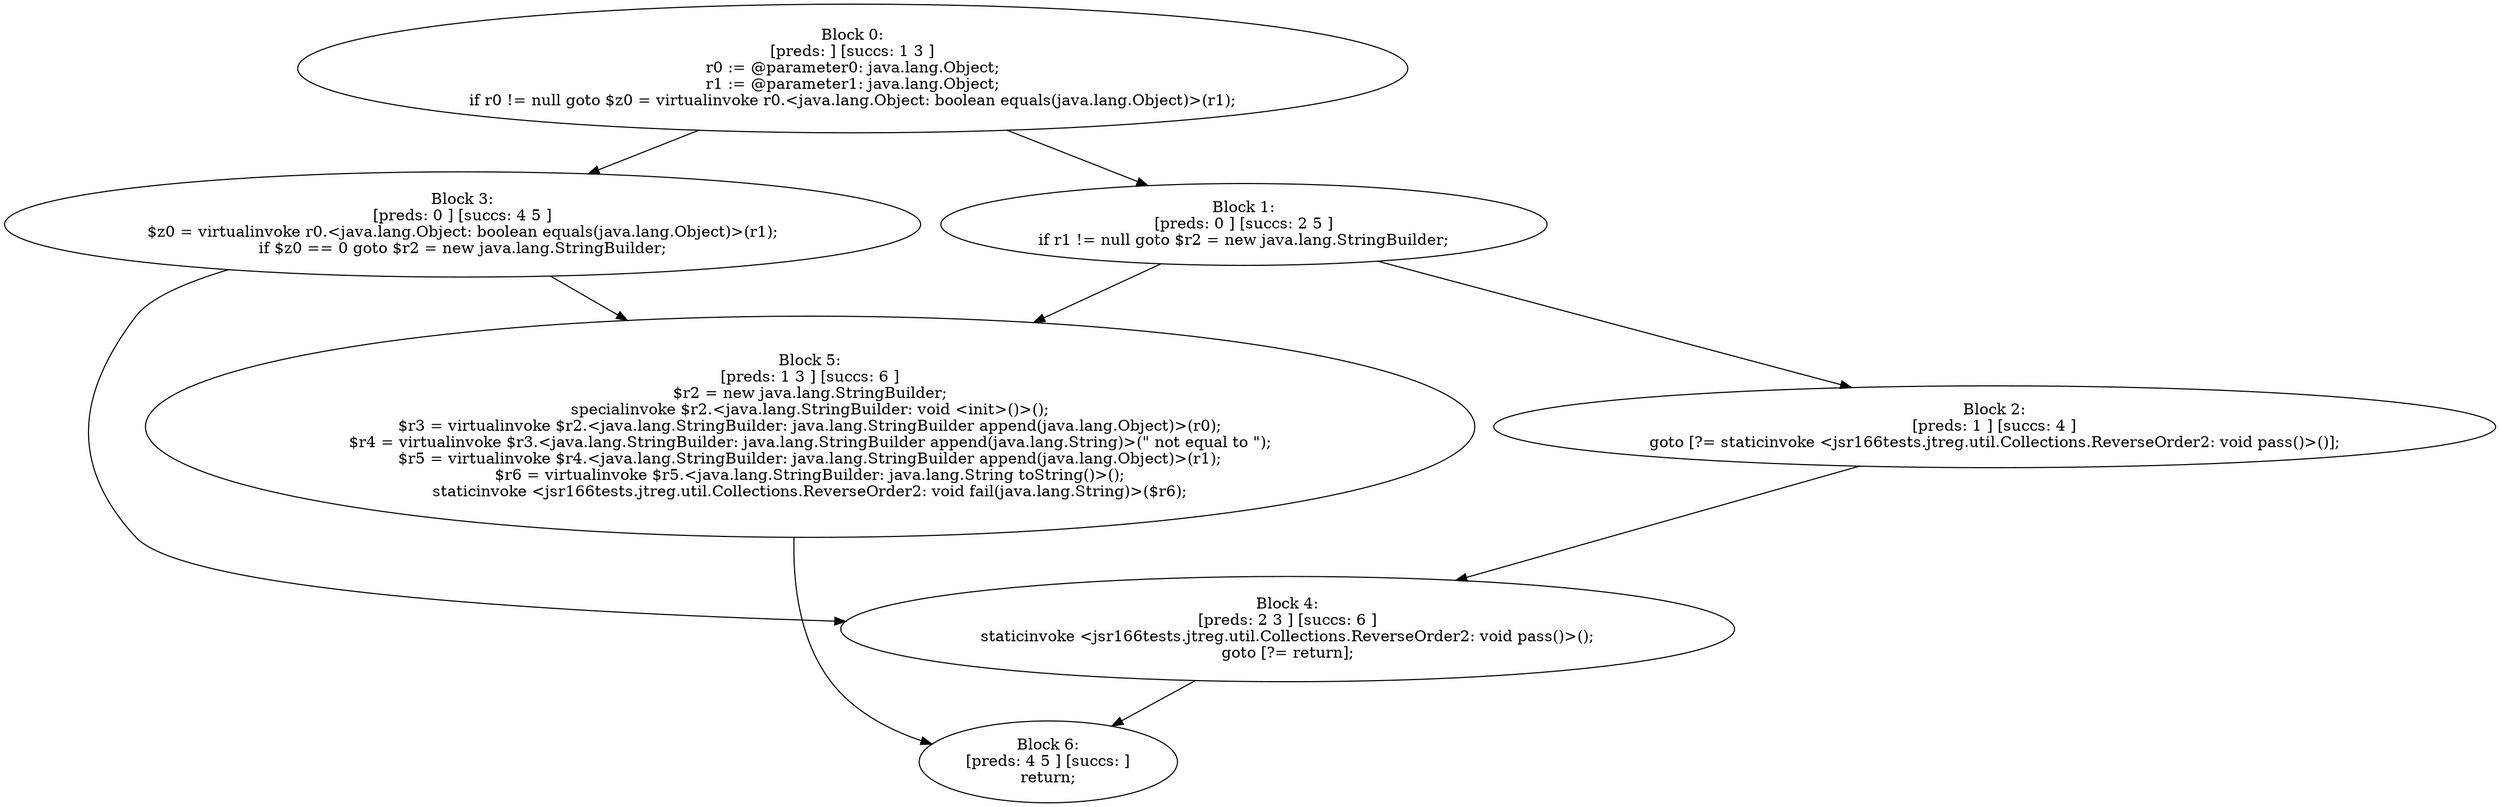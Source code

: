digraph "unitGraph" {
    "Block 0:
[preds: ] [succs: 1 3 ]
r0 := @parameter0: java.lang.Object;
r1 := @parameter1: java.lang.Object;
if r0 != null goto $z0 = virtualinvoke r0.<java.lang.Object: boolean equals(java.lang.Object)>(r1);
"
    "Block 1:
[preds: 0 ] [succs: 2 5 ]
if r1 != null goto $r2 = new java.lang.StringBuilder;
"
    "Block 2:
[preds: 1 ] [succs: 4 ]
goto [?= staticinvoke <jsr166tests.jtreg.util.Collections.ReverseOrder2: void pass()>()];
"
    "Block 3:
[preds: 0 ] [succs: 4 5 ]
$z0 = virtualinvoke r0.<java.lang.Object: boolean equals(java.lang.Object)>(r1);
if $z0 == 0 goto $r2 = new java.lang.StringBuilder;
"
    "Block 4:
[preds: 2 3 ] [succs: 6 ]
staticinvoke <jsr166tests.jtreg.util.Collections.ReverseOrder2: void pass()>();
goto [?= return];
"
    "Block 5:
[preds: 1 3 ] [succs: 6 ]
$r2 = new java.lang.StringBuilder;
specialinvoke $r2.<java.lang.StringBuilder: void <init>()>();
$r3 = virtualinvoke $r2.<java.lang.StringBuilder: java.lang.StringBuilder append(java.lang.Object)>(r0);
$r4 = virtualinvoke $r3.<java.lang.StringBuilder: java.lang.StringBuilder append(java.lang.String)>(\" not equal to \");
$r5 = virtualinvoke $r4.<java.lang.StringBuilder: java.lang.StringBuilder append(java.lang.Object)>(r1);
$r6 = virtualinvoke $r5.<java.lang.StringBuilder: java.lang.String toString()>();
staticinvoke <jsr166tests.jtreg.util.Collections.ReverseOrder2: void fail(java.lang.String)>($r6);
"
    "Block 6:
[preds: 4 5 ] [succs: ]
return;
"
    "Block 0:
[preds: ] [succs: 1 3 ]
r0 := @parameter0: java.lang.Object;
r1 := @parameter1: java.lang.Object;
if r0 != null goto $z0 = virtualinvoke r0.<java.lang.Object: boolean equals(java.lang.Object)>(r1);
"->"Block 1:
[preds: 0 ] [succs: 2 5 ]
if r1 != null goto $r2 = new java.lang.StringBuilder;
";
    "Block 0:
[preds: ] [succs: 1 3 ]
r0 := @parameter0: java.lang.Object;
r1 := @parameter1: java.lang.Object;
if r0 != null goto $z0 = virtualinvoke r0.<java.lang.Object: boolean equals(java.lang.Object)>(r1);
"->"Block 3:
[preds: 0 ] [succs: 4 5 ]
$z0 = virtualinvoke r0.<java.lang.Object: boolean equals(java.lang.Object)>(r1);
if $z0 == 0 goto $r2 = new java.lang.StringBuilder;
";
    "Block 1:
[preds: 0 ] [succs: 2 5 ]
if r1 != null goto $r2 = new java.lang.StringBuilder;
"->"Block 2:
[preds: 1 ] [succs: 4 ]
goto [?= staticinvoke <jsr166tests.jtreg.util.Collections.ReverseOrder2: void pass()>()];
";
    "Block 1:
[preds: 0 ] [succs: 2 5 ]
if r1 != null goto $r2 = new java.lang.StringBuilder;
"->"Block 5:
[preds: 1 3 ] [succs: 6 ]
$r2 = new java.lang.StringBuilder;
specialinvoke $r2.<java.lang.StringBuilder: void <init>()>();
$r3 = virtualinvoke $r2.<java.lang.StringBuilder: java.lang.StringBuilder append(java.lang.Object)>(r0);
$r4 = virtualinvoke $r3.<java.lang.StringBuilder: java.lang.StringBuilder append(java.lang.String)>(\" not equal to \");
$r5 = virtualinvoke $r4.<java.lang.StringBuilder: java.lang.StringBuilder append(java.lang.Object)>(r1);
$r6 = virtualinvoke $r5.<java.lang.StringBuilder: java.lang.String toString()>();
staticinvoke <jsr166tests.jtreg.util.Collections.ReverseOrder2: void fail(java.lang.String)>($r6);
";
    "Block 2:
[preds: 1 ] [succs: 4 ]
goto [?= staticinvoke <jsr166tests.jtreg.util.Collections.ReverseOrder2: void pass()>()];
"->"Block 4:
[preds: 2 3 ] [succs: 6 ]
staticinvoke <jsr166tests.jtreg.util.Collections.ReverseOrder2: void pass()>();
goto [?= return];
";
    "Block 3:
[preds: 0 ] [succs: 4 5 ]
$z0 = virtualinvoke r0.<java.lang.Object: boolean equals(java.lang.Object)>(r1);
if $z0 == 0 goto $r2 = new java.lang.StringBuilder;
"->"Block 4:
[preds: 2 3 ] [succs: 6 ]
staticinvoke <jsr166tests.jtreg.util.Collections.ReverseOrder2: void pass()>();
goto [?= return];
";
    "Block 3:
[preds: 0 ] [succs: 4 5 ]
$z0 = virtualinvoke r0.<java.lang.Object: boolean equals(java.lang.Object)>(r1);
if $z0 == 0 goto $r2 = new java.lang.StringBuilder;
"->"Block 5:
[preds: 1 3 ] [succs: 6 ]
$r2 = new java.lang.StringBuilder;
specialinvoke $r2.<java.lang.StringBuilder: void <init>()>();
$r3 = virtualinvoke $r2.<java.lang.StringBuilder: java.lang.StringBuilder append(java.lang.Object)>(r0);
$r4 = virtualinvoke $r3.<java.lang.StringBuilder: java.lang.StringBuilder append(java.lang.String)>(\" not equal to \");
$r5 = virtualinvoke $r4.<java.lang.StringBuilder: java.lang.StringBuilder append(java.lang.Object)>(r1);
$r6 = virtualinvoke $r5.<java.lang.StringBuilder: java.lang.String toString()>();
staticinvoke <jsr166tests.jtreg.util.Collections.ReverseOrder2: void fail(java.lang.String)>($r6);
";
    "Block 4:
[preds: 2 3 ] [succs: 6 ]
staticinvoke <jsr166tests.jtreg.util.Collections.ReverseOrder2: void pass()>();
goto [?= return];
"->"Block 6:
[preds: 4 5 ] [succs: ]
return;
";
    "Block 5:
[preds: 1 3 ] [succs: 6 ]
$r2 = new java.lang.StringBuilder;
specialinvoke $r2.<java.lang.StringBuilder: void <init>()>();
$r3 = virtualinvoke $r2.<java.lang.StringBuilder: java.lang.StringBuilder append(java.lang.Object)>(r0);
$r4 = virtualinvoke $r3.<java.lang.StringBuilder: java.lang.StringBuilder append(java.lang.String)>(\" not equal to \");
$r5 = virtualinvoke $r4.<java.lang.StringBuilder: java.lang.StringBuilder append(java.lang.Object)>(r1);
$r6 = virtualinvoke $r5.<java.lang.StringBuilder: java.lang.String toString()>();
staticinvoke <jsr166tests.jtreg.util.Collections.ReverseOrder2: void fail(java.lang.String)>($r6);
"->"Block 6:
[preds: 4 5 ] [succs: ]
return;
";
}
